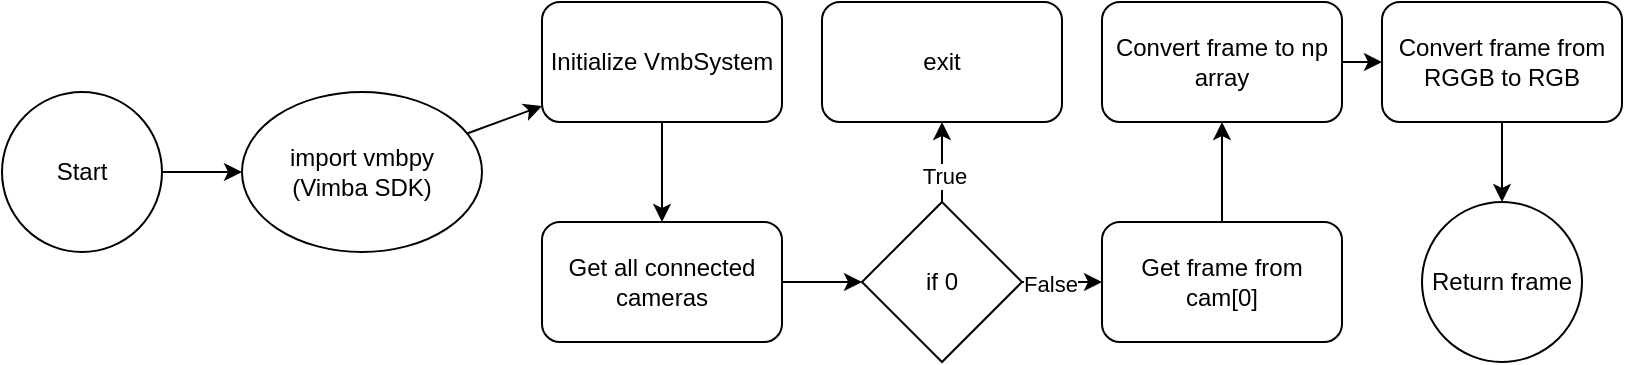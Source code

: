 <mxfile>
    <diagram id="Dt3-QrxWEWeQY8FOLDMA" name="Page-1">
        <mxGraphModel dx="960" dy="656" grid="1" gridSize="10" guides="1" tooltips="1" connect="1" arrows="1" fold="1" page="1" pageScale="1" pageWidth="850" pageHeight="1100" math="0" shadow="0">
            <root>
                <mxCell id="0"/>
                <mxCell id="1" parent="0"/>
                <mxCell id="4" value="" style="edgeStyle=none;html=1;" edge="1" parent="1" source="2" target="3">
                    <mxGeometry relative="1" as="geometry"/>
                </mxCell>
                <mxCell id="2" value="Start" style="ellipse;whiteSpace=wrap;html=1;aspect=fixed;" vertex="1" parent="1">
                    <mxGeometry x="100" y="160" width="80" height="80" as="geometry"/>
                </mxCell>
                <mxCell id="6" value="" style="edgeStyle=none;html=1;" edge="1" parent="1" source="3" target="5">
                    <mxGeometry relative="1" as="geometry"/>
                </mxCell>
                <mxCell id="3" value="import vmbpy&lt;br&gt;(Vimba SDK)" style="ellipse;whiteSpace=wrap;html=1;" vertex="1" parent="1">
                    <mxGeometry x="220" y="160" width="120" height="80" as="geometry"/>
                </mxCell>
                <mxCell id="8" value="" style="edgeStyle=none;html=1;" edge="1" parent="1" source="5" target="7">
                    <mxGeometry relative="1" as="geometry"/>
                </mxCell>
                <mxCell id="5" value="Initialize&amp;nbsp;VmbSystem" style="rounded=1;whiteSpace=wrap;html=1;" vertex="1" parent="1">
                    <mxGeometry x="370" y="115" width="120" height="60" as="geometry"/>
                </mxCell>
                <mxCell id="14" value="" style="edgeStyle=none;html=1;" edge="1" parent="1" source="7" target="10">
                    <mxGeometry relative="1" as="geometry"/>
                </mxCell>
                <mxCell id="7" value="Get all connected cameras" style="rounded=1;whiteSpace=wrap;html=1;" vertex="1" parent="1">
                    <mxGeometry x="370" y="225" width="120" height="60" as="geometry"/>
                </mxCell>
                <mxCell id="13" value="" style="edgeStyle=none;html=1;" edge="1" parent="1" source="10" target="11">
                    <mxGeometry relative="1" as="geometry"/>
                </mxCell>
                <mxCell id="16" value="True" style="edgeLabel;html=1;align=center;verticalAlign=middle;resizable=0;points=[];" vertex="1" connectable="0" parent="13">
                    <mxGeometry x="-0.333" y="-1" relative="1" as="geometry">
                        <mxPoint as="offset"/>
                    </mxGeometry>
                </mxCell>
                <mxCell id="15" value="" style="edgeStyle=none;html=1;" edge="1" parent="1" source="10">
                    <mxGeometry relative="1" as="geometry">
                        <mxPoint x="650" y="255.0" as="targetPoint"/>
                    </mxGeometry>
                </mxCell>
                <mxCell id="17" value="False" style="edgeLabel;html=1;align=center;verticalAlign=middle;resizable=0;points=[];" vertex="1" connectable="0" parent="15">
                    <mxGeometry x="-0.307" y="-1" relative="1" as="geometry">
                        <mxPoint as="offset"/>
                    </mxGeometry>
                </mxCell>
                <mxCell id="10" value="if 0" style="rhombus;whiteSpace=wrap;html=1;" vertex="1" parent="1">
                    <mxGeometry x="530" y="215" width="80" height="80" as="geometry"/>
                </mxCell>
                <mxCell id="11" value="exit" style="rounded=1;whiteSpace=wrap;html=1;" vertex="1" parent="1">
                    <mxGeometry x="510" y="115" width="120" height="60" as="geometry"/>
                </mxCell>
                <mxCell id="20" value="" style="edgeStyle=none;html=1;" edge="1" parent="1" source="18" target="19">
                    <mxGeometry relative="1" as="geometry"/>
                </mxCell>
                <mxCell id="18" value="Get frame from &lt;br&gt;cam[0]" style="rounded=1;whiteSpace=wrap;html=1;" vertex="1" parent="1">
                    <mxGeometry x="650" y="225" width="120" height="60" as="geometry"/>
                </mxCell>
                <mxCell id="23" value="" style="edgeStyle=none;html=1;" edge="1" parent="1" source="19" target="22">
                    <mxGeometry relative="1" as="geometry"/>
                </mxCell>
                <mxCell id="19" value="Convert frame to np array" style="rounded=1;whiteSpace=wrap;html=1;" vertex="1" parent="1">
                    <mxGeometry x="650" y="115" width="120" height="60" as="geometry"/>
                </mxCell>
                <mxCell id="25" value="" style="edgeStyle=none;html=1;" edge="1" parent="1" source="22" target="24">
                    <mxGeometry relative="1" as="geometry"/>
                </mxCell>
                <mxCell id="22" value="Convert frame from RGGB to RGB" style="rounded=1;whiteSpace=wrap;html=1;" vertex="1" parent="1">
                    <mxGeometry x="790" y="115" width="120" height="60" as="geometry"/>
                </mxCell>
                <mxCell id="24" value="Return frame" style="ellipse;whiteSpace=wrap;html=1;aspect=fixed;" vertex="1" parent="1">
                    <mxGeometry x="810" y="215" width="80" height="80" as="geometry"/>
                </mxCell>
            </root>
        </mxGraphModel>
    </diagram>
</mxfile>